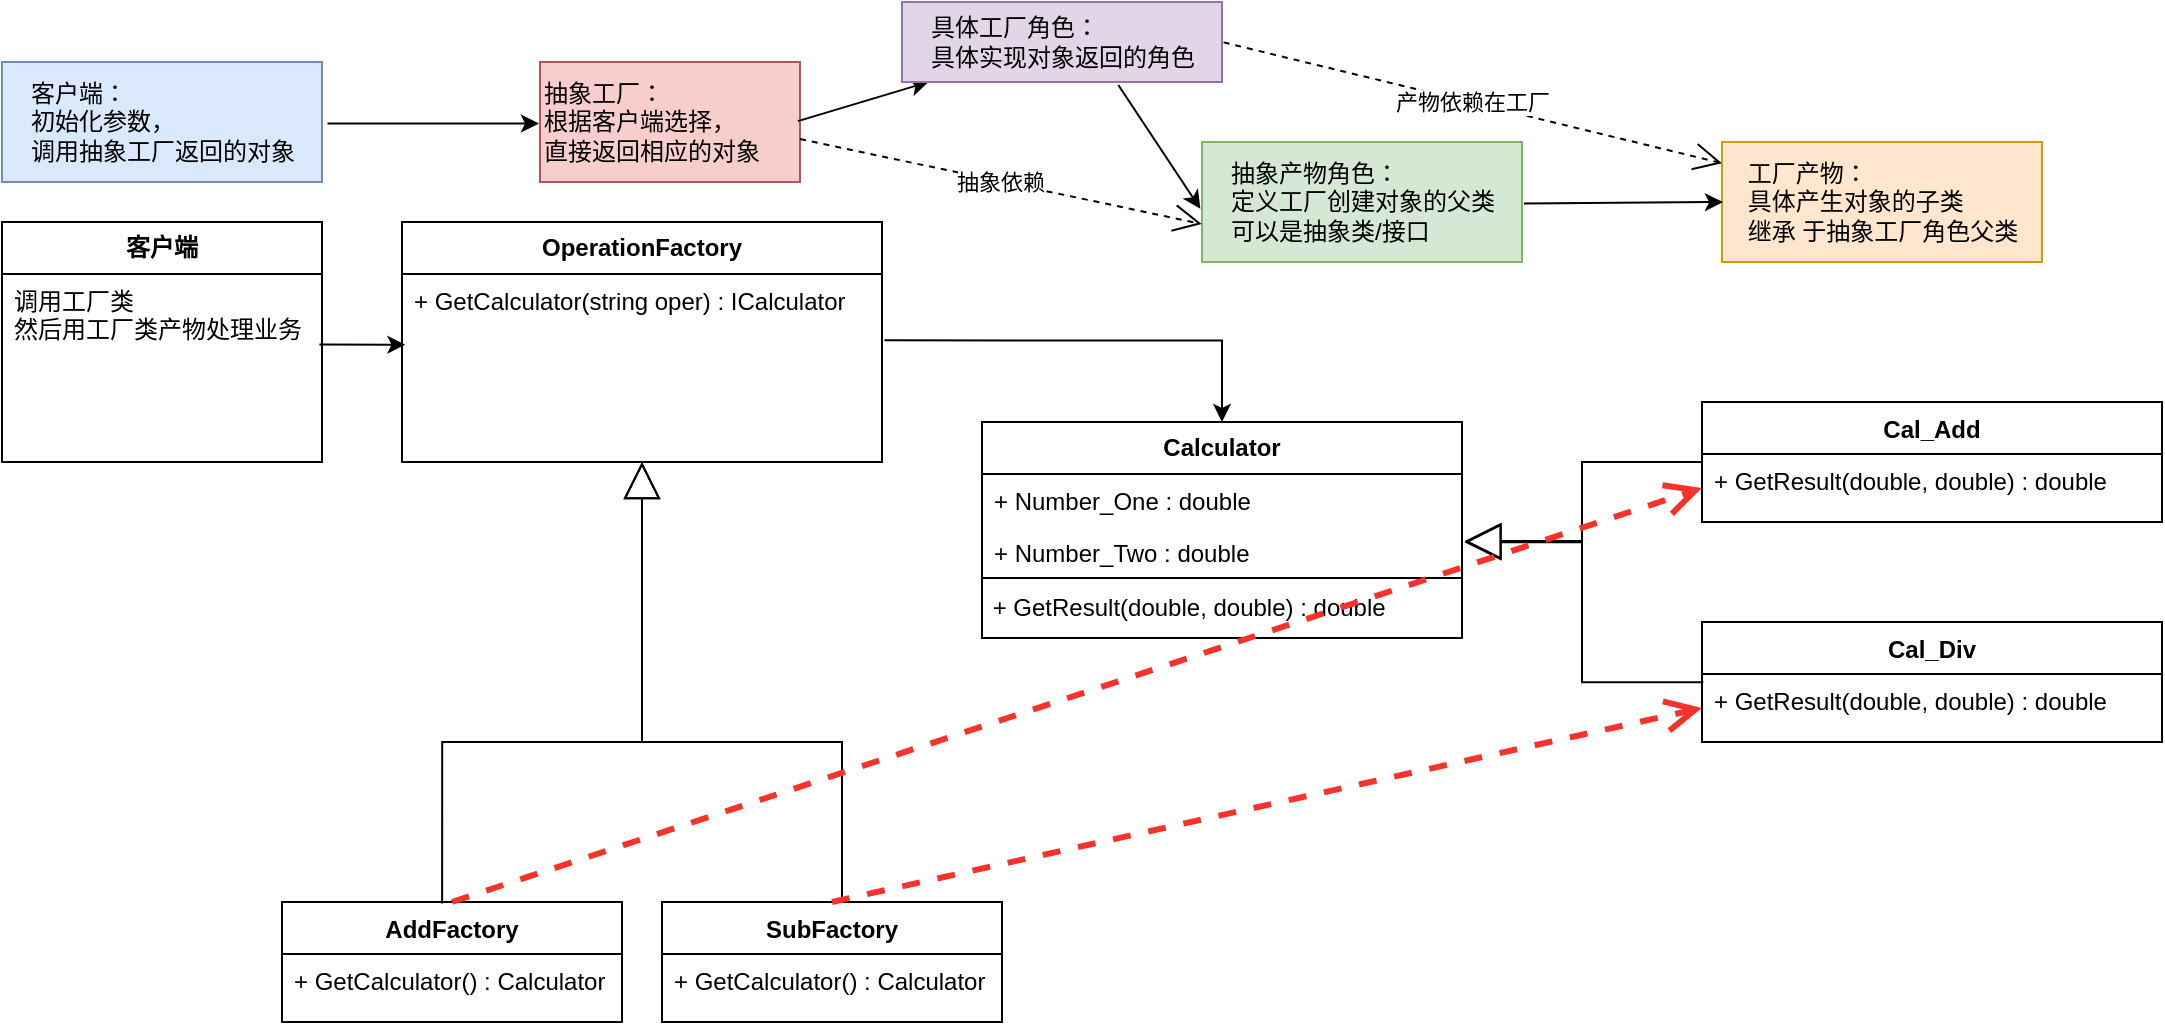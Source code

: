 <mxfile version="23.1.5" type="device">
  <diagram name="第 1 页" id="1-r5CjDD-zsL6fv4mi_G">
    <mxGraphModel dx="1009" dy="577" grid="1" gridSize="10" guides="1" tooltips="1" connect="1" arrows="1" fold="1" page="1" pageScale="1" pageWidth="827" pageHeight="1169" math="0" shadow="0">
      <root>
        <mxCell id="0" />
        <mxCell id="1" parent="0" />
        <mxCell id="_EigGaSI2OxLrJPelVtc-2" value="&lt;b&gt;客户端&lt;/b&gt;" style="swimlane;fontStyle=0;childLayout=stackLayout;horizontal=1;startSize=26;fillColor=none;horizontalStack=0;resizeParent=1;resizeParentMax=0;resizeLast=0;collapsible=1;marginBottom=0;whiteSpace=wrap;html=1;" parent="1" vertex="1">
          <mxGeometry y="140" width="160" height="120" as="geometry" />
        </mxCell>
        <mxCell id="_EigGaSI2OxLrJPelVtc-3" value="调用工厂类&lt;br&gt;然后用工厂类产物处理业务" style="text;strokeColor=none;fillColor=none;align=left;verticalAlign=top;spacingLeft=4;spacingRight=4;overflow=hidden;rotatable=0;points=[[0,0.5],[1,0.5]];portConstraint=eastwest;whiteSpace=wrap;html=1;" parent="_EigGaSI2OxLrJPelVtc-2" vertex="1">
          <mxGeometry y="26" width="160" height="94" as="geometry" />
        </mxCell>
        <mxCell id="_EigGaSI2OxLrJPelVtc-6" value="&lt;b&gt;OperationFactory&lt;/b&gt;" style="swimlane;fontStyle=0;childLayout=stackLayout;horizontal=1;startSize=26;fillColor=none;horizontalStack=0;resizeParent=1;resizeParentMax=0;resizeLast=0;collapsible=1;marginBottom=0;whiteSpace=wrap;html=1;" parent="1" vertex="1">
          <mxGeometry x="200" y="140" width="240" height="120" as="geometry" />
        </mxCell>
        <mxCell id="_EigGaSI2OxLrJPelVtc-7" value="+ GetCalculator(string oper) : ICalculator" style="text;strokeColor=none;fillColor=none;align=left;verticalAlign=top;spacingLeft=4;spacingRight=4;overflow=hidden;rotatable=1;points=[[0,0.5],[1,0.5]];portConstraint=eastwest;whiteSpace=wrap;html=1;movable=1;resizable=1;deletable=1;editable=1;locked=0;connectable=1;" parent="_EigGaSI2OxLrJPelVtc-6" vertex="1">
          <mxGeometry y="26" width="240" height="94" as="geometry" />
        </mxCell>
        <mxCell id="_EigGaSI2OxLrJPelVtc-11" value="抽象工厂：&lt;br&gt;根据客户端选择，&lt;br&gt;直接返回相应的对象" style="text;html=1;align=left;verticalAlign=middle;resizable=0;points=[];autosize=1;strokeColor=#b85450;fillColor=#f8cecc;" parent="1" vertex="1">
          <mxGeometry x="269" y="60" width="130" height="60" as="geometry" />
        </mxCell>
        <mxCell id="_EigGaSI2OxLrJPelVtc-12" value="&lt;div style=&quot;text-align: left;&quot;&gt;&lt;span style=&quot;background-color: initial;&quot;&gt;客户端：&lt;/span&gt;&lt;/div&gt;&lt;div style=&quot;text-align: left;&quot;&gt;&lt;span style=&quot;background-color: initial;&quot;&gt;初始化参数，&lt;/span&gt;&lt;/div&gt;&lt;div style=&quot;text-align: left;&quot;&gt;&lt;span style=&quot;background-color: initial;&quot;&gt;调用抽象工厂返回的对象&lt;/span&gt;&lt;/div&gt;" style="text;html=1;align=center;verticalAlign=middle;resizable=0;points=[];autosize=1;strokeColor=#6c8ebf;fillColor=#dae8fc;" parent="1" vertex="1">
          <mxGeometry y="60" width="160" height="60" as="geometry" />
        </mxCell>
        <mxCell id="_EigGaSI2OxLrJPelVtc-13" value="" style="edgeStyle=none;orthogonalLoop=1;jettySize=auto;html=1;rounded=0;entryX=-0.004;entryY=0.513;entryDx=0;entryDy=0;entryPerimeter=0;exitX=1.017;exitY=0.513;exitDx=0;exitDy=0;exitPerimeter=0;" parent="1" edge="1" target="_EigGaSI2OxLrJPelVtc-11" source="_EigGaSI2OxLrJPelVtc-12">
          <mxGeometry width="100" relative="1" as="geometry">
            <mxPoint x="160" y="70.127" as="sourcePoint" />
            <mxPoint x="268.48" y="70.3" as="targetPoint" />
            <Array as="points" />
          </mxGeometry>
        </mxCell>
        <mxCell id="_EigGaSI2OxLrJPelVtc-19" value="&lt;b style=&quot;border-color: var(--border-color);&quot;&gt;Calculator&lt;/b&gt;" style="swimlane;fontStyle=0;childLayout=stackLayout;horizontal=1;startSize=26;fillColor=none;horizontalStack=0;resizeParent=1;resizeParentMax=0;resizeLast=0;collapsible=1;marginBottom=0;whiteSpace=wrap;html=1;" parent="1" vertex="1">
          <mxGeometry x="490" y="240" width="240" height="108" as="geometry" />
        </mxCell>
        <mxCell id="_EigGaSI2OxLrJPelVtc-20" value="+ Number_One : double" style="text;strokeColor=none;fillColor=none;align=left;verticalAlign=top;spacingLeft=4;spacingRight=4;overflow=hidden;rotatable=0;points=[[0,0.5],[1,0.5]];portConstraint=eastwest;whiteSpace=wrap;html=1;" parent="_EigGaSI2OxLrJPelVtc-19" vertex="1">
          <mxGeometry y="26" width="240" height="26" as="geometry" />
        </mxCell>
        <mxCell id="_EigGaSI2OxLrJPelVtc-21" value="+ Number_Two : double" style="text;strokeColor=none;fillColor=none;align=left;verticalAlign=top;spacingLeft=4;spacingRight=4;overflow=hidden;rotatable=0;points=[[0,0.5],[1,0.5]];portConstraint=eastwest;whiteSpace=wrap;html=1;" parent="_EigGaSI2OxLrJPelVtc-19" vertex="1">
          <mxGeometry y="52" width="240" height="26" as="geometry" />
        </mxCell>
        <mxCell id="_EigGaSI2OxLrJPelVtc-27" value="&amp;nbsp;+ GetResult(double, double) : double" style="text;html=1;align=left;verticalAlign=middle;resizable=0;points=[];autosize=1;strokeColor=default;fillColor=none;" parent="_EigGaSI2OxLrJPelVtc-19" vertex="1">
          <mxGeometry y="78" width="240" height="30" as="geometry" />
        </mxCell>
        <mxCell id="_EigGaSI2OxLrJPelVtc-30" value="Cal_Add" style="swimlane;fontStyle=1;align=center;verticalAlign=top;childLayout=stackLayout;horizontal=1;startSize=26;horizontalStack=0;resizeParent=1;resizeParentMax=0;resizeLast=0;collapsible=1;marginBottom=0;whiteSpace=wrap;html=1;" parent="1" vertex="1">
          <mxGeometry x="850" y="230" width="230" height="60" as="geometry" />
        </mxCell>
        <mxCell id="_EigGaSI2OxLrJPelVtc-33" value="+ GetResult(double, double) : double" style="text;strokeColor=none;fillColor=none;align=left;verticalAlign=top;spacingLeft=4;spacingRight=4;overflow=hidden;rotatable=0;points=[[0,0.5],[1,0.5]];portConstraint=eastwest;whiteSpace=wrap;html=1;" parent="_EigGaSI2OxLrJPelVtc-30" vertex="1">
          <mxGeometry y="26" width="230" height="34" as="geometry" />
        </mxCell>
        <mxCell id="_EigGaSI2OxLrJPelVtc-39" value="Cal_Div" style="swimlane;fontStyle=1;align=center;verticalAlign=top;childLayout=stackLayout;horizontal=1;startSize=26;horizontalStack=0;resizeParent=1;resizeParentMax=0;resizeLast=0;collapsible=1;marginBottom=0;whiteSpace=wrap;html=1;" parent="1" vertex="1">
          <mxGeometry x="850" y="340" width="230" height="60" as="geometry" />
        </mxCell>
        <mxCell id="_EigGaSI2OxLrJPelVtc-40" value="+ GetResult(double, double) : double" style="text;strokeColor=none;fillColor=none;align=left;verticalAlign=top;spacingLeft=4;spacingRight=4;overflow=hidden;rotatable=0;points=[[0,0.5],[1,0.5]];portConstraint=eastwest;whiteSpace=wrap;html=1;" parent="_EigGaSI2OxLrJPelVtc-39" vertex="1">
          <mxGeometry y="26" width="230" height="34" as="geometry" />
        </mxCell>
        <mxCell id="_EigGaSI2OxLrJPelVtc-42" value="" style="endArrow=block;endSize=16;endFill=0;html=1;rounded=0;exitX=-0.001;exitY=0.002;exitDx=0;exitDy=0;exitPerimeter=0;edgeStyle=orthogonalEdgeStyle;entryX=1.005;entryY=0.312;entryDx=0;entryDy=0;entryPerimeter=0;" parent="1" target="_EigGaSI2OxLrJPelVtc-21" edge="1">
          <mxGeometry x="-0.001" width="160" relative="1" as="geometry">
            <mxPoint x="850" y="259.998" as="sourcePoint" />
            <mxPoint x="731.67" y="313.262" as="targetPoint" />
            <Array as="points">
              <mxPoint x="790" y="260" />
              <mxPoint x="790" y="300" />
            </Array>
            <mxPoint as="offset" />
          </mxGeometry>
        </mxCell>
        <mxCell id="_EigGaSI2OxLrJPelVtc-45" value="" style="endArrow=block;endSize=16;endFill=0;html=1;rounded=0;edgeStyle=orthogonalEdgeStyle;entryX=1.005;entryY=0.289;entryDx=0;entryDy=0;entryPerimeter=0;exitX=0.003;exitY=0.121;exitDx=0;exitDy=0;exitPerimeter=0;" parent="1" source="_EigGaSI2OxLrJPelVtc-40" target="_EigGaSI2OxLrJPelVtc-21" edge="1">
          <mxGeometry x="-0.001" width="160" relative="1" as="geometry">
            <mxPoint x="840" y="410" as="sourcePoint" />
            <mxPoint x="770" y="320" as="targetPoint" />
            <mxPoint as="offset" />
            <Array as="points">
              <mxPoint x="790" y="370" />
              <mxPoint x="790" y="300" />
            </Array>
          </mxGeometry>
        </mxCell>
        <mxCell id="_EigGaSI2OxLrJPelVtc-47" value="&lt;div style=&quot;text-align: left;&quot;&gt;&lt;span style=&quot;background-color: initial;&quot;&gt;抽象产物角色：&lt;/span&gt;&lt;/div&gt;&lt;div style=&quot;text-align: left;&quot;&gt;&lt;span style=&quot;background-color: initial;&quot;&gt;定义工厂创建对象的父类&lt;/span&gt;&lt;/div&gt;&lt;div style=&quot;text-align: left;&quot;&gt;&lt;span style=&quot;background-color: initial;&quot;&gt;可以是抽象类/接口&lt;/span&gt;&lt;/div&gt;" style="text;html=1;align=center;verticalAlign=middle;resizable=0;points=[];autosize=1;strokeColor=#82b366;fillColor=#d5e8d4;" parent="1" vertex="1">
          <mxGeometry x="600" y="100" width="160" height="60" as="geometry" />
        </mxCell>
        <mxCell id="_EigGaSI2OxLrJPelVtc-48" value="&lt;div style=&quot;text-align: left;&quot;&gt;&lt;span style=&quot;background-color: initial;&quot;&gt;工厂产物：&lt;/span&gt;&lt;/div&gt;&lt;div style=&quot;text-align: left;&quot;&gt;&lt;span style=&quot;background-color: initial;&quot;&gt;具体产生对象的子类&lt;/span&gt;&lt;/div&gt;&lt;div style=&quot;text-align: left;&quot;&gt;&lt;span style=&quot;background-color: initial;&quot;&gt;继承 于抽象工厂角色父类&lt;/span&gt;&lt;/div&gt;" style="text;html=1;align=center;verticalAlign=middle;resizable=0;points=[];autosize=1;strokeColor=#d79b00;fillColor=#ffe6cc;" parent="1" vertex="1">
          <mxGeometry x="860" y="100" width="160" height="60" as="geometry" />
        </mxCell>
        <mxCell id="_EigGaSI2OxLrJPelVtc-49" value="" style="edgeStyle=none;orthogonalLoop=1;jettySize=auto;html=1;rounded=0;exitX=0.992;exitY=0.493;exitDx=0;exitDy=0;exitPerimeter=0;" parent="1" edge="1" target="8yvds1I2i2Yan49Rfuou-18" source="_EigGaSI2OxLrJPelVtc-11">
          <mxGeometry width="100" relative="1" as="geometry">
            <mxPoint x="398.74" y="70" as="sourcePoint" />
            <mxPoint x="530" y="40" as="targetPoint" />
            <Array as="points" />
          </mxGeometry>
        </mxCell>
        <mxCell id="_EigGaSI2OxLrJPelVtc-50" value="" style="edgeStyle=none;orthogonalLoop=1;jettySize=auto;html=1;rounded=0;exitX=1.006;exitY=0.513;exitDx=0;exitDy=0;exitPerimeter=0;entryX=0.003;entryY=0.5;entryDx=0;entryDy=0;entryPerimeter=0;" parent="1" target="_EigGaSI2OxLrJPelVtc-48" edge="1" source="_EigGaSI2OxLrJPelVtc-47">
          <mxGeometry width="100" relative="1" as="geometry">
            <mxPoint x="813" y="90" as="sourcePoint" />
            <mxPoint x="883" y="110" as="targetPoint" />
            <Array as="points" />
          </mxGeometry>
        </mxCell>
        <mxCell id="8yvds1I2i2Yan49Rfuou-1" value="AddFactory" style="swimlane;fontStyle=1;align=center;verticalAlign=top;childLayout=stackLayout;horizontal=1;startSize=26;horizontalStack=0;resizeParent=1;resizeParentMax=0;resizeLast=0;collapsible=1;marginBottom=0;whiteSpace=wrap;html=1;" vertex="1" parent="1">
          <mxGeometry x="140" y="480" width="170" height="60" as="geometry" />
        </mxCell>
        <mxCell id="8yvds1I2i2Yan49Rfuou-4" value="+ GetCalculator() : Calculator" style="text;strokeColor=none;fillColor=none;align=left;verticalAlign=top;spacingLeft=4;spacingRight=4;overflow=hidden;rotatable=0;points=[[0,0.5],[1,0.5]];portConstraint=eastwest;whiteSpace=wrap;html=1;" vertex="1" parent="8yvds1I2i2Yan49Rfuou-1">
          <mxGeometry y="26" width="170" height="34" as="geometry" />
        </mxCell>
        <mxCell id="8yvds1I2i2Yan49Rfuou-5" value="SubFactory" style="swimlane;fontStyle=1;align=center;verticalAlign=top;childLayout=stackLayout;horizontal=1;startSize=26;horizontalStack=0;resizeParent=1;resizeParentMax=0;resizeLast=0;collapsible=1;marginBottom=0;whiteSpace=wrap;html=1;" vertex="1" parent="1">
          <mxGeometry x="330" y="480" width="170" height="60" as="geometry" />
        </mxCell>
        <mxCell id="8yvds1I2i2Yan49Rfuou-6" value="+ GetCalculator() : Calculator" style="text;strokeColor=none;fillColor=none;align=left;verticalAlign=top;spacingLeft=4;spacingRight=4;overflow=hidden;rotatable=0;points=[[0,0.5],[1,0.5]];portConstraint=eastwest;whiteSpace=wrap;html=1;" vertex="1" parent="8yvds1I2i2Yan49Rfuou-5">
          <mxGeometry y="26" width="170" height="34" as="geometry" />
        </mxCell>
        <mxCell id="8yvds1I2i2Yan49Rfuou-11" value="" style="endArrow=block;endSize=16;endFill=0;html=1;rounded=0;edgeStyle=orthogonalEdgeStyle;exitX=0.471;exitY=0.013;exitDx=0;exitDy=0;exitPerimeter=0;" edge="1" parent="1" source="8yvds1I2i2Yan49Rfuou-1" target="_EigGaSI2OxLrJPelVtc-7">
          <mxGeometry x="-0.001" width="160" relative="1" as="geometry">
            <mxPoint x="120" y="460" as="sourcePoint" />
            <mxPoint x="255" y="300" as="targetPoint" />
            <mxPoint as="offset" />
            <Array as="points">
              <mxPoint x="220" y="400" />
              <mxPoint x="320" y="400" />
            </Array>
          </mxGeometry>
        </mxCell>
        <mxCell id="8yvds1I2i2Yan49Rfuou-12" value="" style="endArrow=block;endSize=16;endFill=0;html=1;rounded=0;edgeStyle=orthogonalEdgeStyle;" edge="1" parent="1" source="8yvds1I2i2Yan49Rfuou-5">
          <mxGeometry x="-0.001" width="160" relative="1" as="geometry">
            <mxPoint x="655" y="480.0" as="sourcePoint" />
            <mxPoint x="320" y="260" as="targetPoint" />
            <mxPoint as="offset" />
            <Array as="points">
              <mxPoint x="420" y="400" />
              <mxPoint x="320" y="400" />
            </Array>
          </mxGeometry>
        </mxCell>
        <mxCell id="8yvds1I2i2Yan49Rfuou-13" value="" style="endArrow=open;endSize=12;dashed=1;html=1;rounded=0;fillColor=#f8cecc;strokeColor=#f7322b;strokeWidth=3;exitX=0.5;exitY=0;exitDx=0;exitDy=0;entryX=0;entryY=0.5;entryDx=0;entryDy=0;" edge="1" parent="1" source="8yvds1I2i2Yan49Rfuou-1" target="_EigGaSI2OxLrJPelVtc-33">
          <mxGeometry x="-0.002" width="160" relative="1" as="geometry">
            <mxPoint x="194" y="440" as="sourcePoint" />
            <mxPoint x="554" y="420" as="targetPoint" />
            <mxPoint as="offset" />
          </mxGeometry>
        </mxCell>
        <mxCell id="8yvds1I2i2Yan49Rfuou-14" value="" style="edgeStyle=none;orthogonalLoop=1;jettySize=auto;html=1;rounded=0;exitX=0.992;exitY=0.375;exitDx=0;exitDy=0;exitPerimeter=0;entryX=0.007;entryY=0.376;entryDx=0;entryDy=0;entryPerimeter=0;" edge="1" parent="1" source="_EigGaSI2OxLrJPelVtc-3" target="_EigGaSI2OxLrJPelVtc-7">
          <mxGeometry width="100" relative="1" as="geometry">
            <mxPoint x="90" y="220" as="sourcePoint" />
            <mxPoint x="190" y="220" as="targetPoint" />
            <Array as="points" />
          </mxGeometry>
        </mxCell>
        <mxCell id="8yvds1I2i2Yan49Rfuou-15" value="" style="edgeStyle=orthogonalEdgeStyle;orthogonalLoop=1;jettySize=auto;html=1;rounded=0;exitX=1.005;exitY=0.353;exitDx=0;exitDy=0;exitPerimeter=0;entryX=0.5;entryY=0;entryDx=0;entryDy=0;" edge="1" parent="1" source="_EigGaSI2OxLrJPelVtc-7" target="_EigGaSI2OxLrJPelVtc-19">
          <mxGeometry width="100" relative="1" as="geometry">
            <mxPoint x="500" y="250" as="sourcePoint" />
            <mxPoint x="600" y="250" as="targetPoint" />
          </mxGeometry>
        </mxCell>
        <mxCell id="8yvds1I2i2Yan49Rfuou-16" value="" style="endArrow=open;endSize=12;dashed=1;html=1;rounded=0;fillColor=#f8cecc;strokeColor=#f7322b;strokeWidth=3;exitX=0.5;exitY=0;exitDx=0;exitDy=0;entryX=0;entryY=0.5;entryDx=0;entryDy=0;" edge="1" parent="1" source="8yvds1I2i2Yan49Rfuou-5" target="_EigGaSI2OxLrJPelVtc-40">
          <mxGeometry x="-0.002" width="160" relative="1" as="geometry">
            <mxPoint x="95" y="490" as="sourcePoint" />
            <mxPoint x="940" y="193" as="targetPoint" />
            <mxPoint as="offset" />
          </mxGeometry>
        </mxCell>
        <mxCell id="8yvds1I2i2Yan49Rfuou-18" value="&lt;div style=&quot;text-align: left;&quot;&gt;&lt;span style=&quot;background-color: initial;&quot;&gt;具体工厂角色：&lt;/span&gt;&lt;/div&gt;&lt;div style=&quot;text-align: left;&quot;&gt;&lt;span style=&quot;background-color: initial;&quot;&gt;具体实现对象返回的角色&lt;/span&gt;&lt;/div&gt;" style="text;html=1;align=center;verticalAlign=middle;resizable=0;points=[];autosize=1;strokeColor=#9673a6;fillColor=#e1d5e7;" vertex="1" parent="1">
          <mxGeometry x="450" y="30" width="160" height="40" as="geometry" />
        </mxCell>
        <mxCell id="8yvds1I2i2Yan49Rfuou-19" value="" style="edgeStyle=none;orthogonalLoop=1;jettySize=auto;html=1;rounded=0;exitX=0.676;exitY=1.038;exitDx=0;exitDy=0;exitPerimeter=0;entryX=-0.005;entryY=0.557;entryDx=0;entryDy=0;entryPerimeter=0;" edge="1" parent="1" source="8yvds1I2i2Yan49Rfuou-18" target="_EigGaSI2OxLrJPelVtc-47">
          <mxGeometry width="100" relative="1" as="geometry">
            <mxPoint x="540" y="70" as="sourcePoint" />
            <mxPoint x="640" y="70" as="targetPoint" />
            <Array as="points" />
          </mxGeometry>
        </mxCell>
        <mxCell id="8yvds1I2i2Yan49Rfuou-21" value="产物依赖在工厂" style="endArrow=open;endSize=12;dashed=1;html=1;rounded=0;exitX=1.005;exitY=0.505;exitDx=0;exitDy=0;exitPerimeter=0;" edge="1" parent="1" source="8yvds1I2i2Yan49Rfuou-18" target="_EigGaSI2OxLrJPelVtc-48">
          <mxGeometry width="160" relative="1" as="geometry">
            <mxPoint x="750" y="60" as="sourcePoint" />
            <mxPoint x="910" y="60" as="targetPoint" />
          </mxGeometry>
        </mxCell>
        <mxCell id="8yvds1I2i2Yan49Rfuou-22" value="抽象依赖" style="endArrow=open;endSize=12;dashed=1;html=1;rounded=0;exitX=1;exitY=0.642;exitDx=0;exitDy=0;exitPerimeter=0;entryX=-0.001;entryY=0.683;entryDx=0;entryDy=0;entryPerimeter=0;" edge="1" parent="1" source="_EigGaSI2OxLrJPelVtc-11" target="_EigGaSI2OxLrJPelVtc-47">
          <mxGeometry width="160" relative="1" as="geometry">
            <mxPoint x="440" y="130" as="sourcePoint" />
            <mxPoint x="689" y="191" as="targetPoint" />
          </mxGeometry>
        </mxCell>
      </root>
    </mxGraphModel>
  </diagram>
</mxfile>
